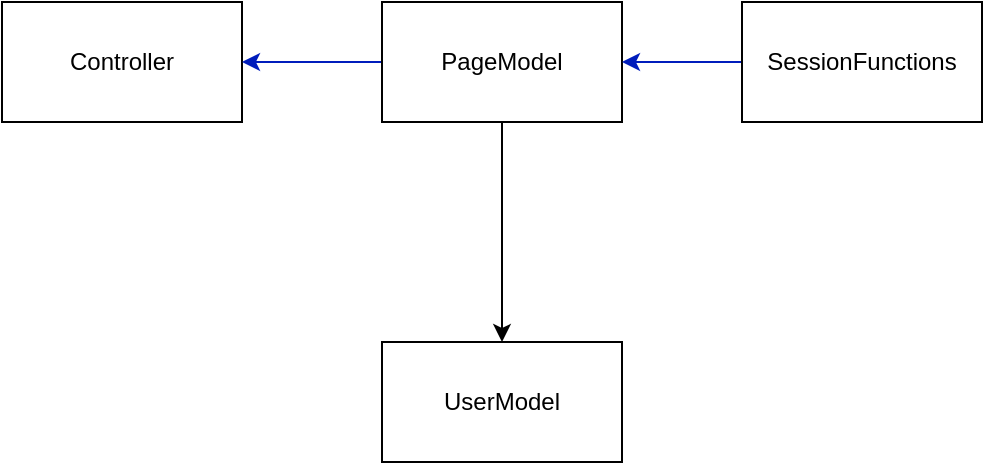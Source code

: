 <mxfile>
    <diagram id="0EPLAmsw5gvfRxj37fzp" name="Page-1">
        <mxGraphModel dx="1195" dy="792" grid="1" gridSize="10" guides="1" tooltips="1" connect="1" arrows="1" fold="1" page="1" pageScale="1" pageWidth="850" pageHeight="1100" math="0" shadow="0">
            <root>
                <mxCell id="0"/>
                <mxCell id="1" parent="0"/>
                <mxCell id="2" value="Controller" style="whiteSpace=wrap;html=1;" vertex="1" parent="1">
                    <mxGeometry x="120" y="60" width="120" height="60" as="geometry"/>
                </mxCell>
                <mxCell id="5" value="" style="edgeStyle=none;html=1;" edge="1" parent="1" source="3" target="4">
                    <mxGeometry relative="1" as="geometry"/>
                </mxCell>
                <mxCell id="7" value="" style="edgeStyle=none;html=1;fillColor=#0050ef;strokeColor=#001DBC;" edge="1" parent="1" source="3" target="2">
                    <mxGeometry relative="1" as="geometry"/>
                </mxCell>
                <mxCell id="3" value="PageModel" style="whiteSpace=wrap;html=1;" vertex="1" parent="1">
                    <mxGeometry x="310" y="60" width="120" height="60" as="geometry"/>
                </mxCell>
                <mxCell id="4" value="UserModel" style="whiteSpace=wrap;html=1;" vertex="1" parent="1">
                    <mxGeometry x="310" y="230" width="120" height="60" as="geometry"/>
                </mxCell>
                <mxCell id="8" value="" style="edgeStyle=none;html=1;fillColor=#0050ef;strokeColor=#001DBC;" edge="1" parent="1" source="6" target="3">
                    <mxGeometry relative="1" as="geometry"/>
                </mxCell>
                <mxCell id="6" value="SessionFunctions" style="whiteSpace=wrap;html=1;" vertex="1" parent="1">
                    <mxGeometry x="490" y="60" width="120" height="60" as="geometry"/>
                </mxCell>
            </root>
        </mxGraphModel>
    </diagram>
</mxfile>